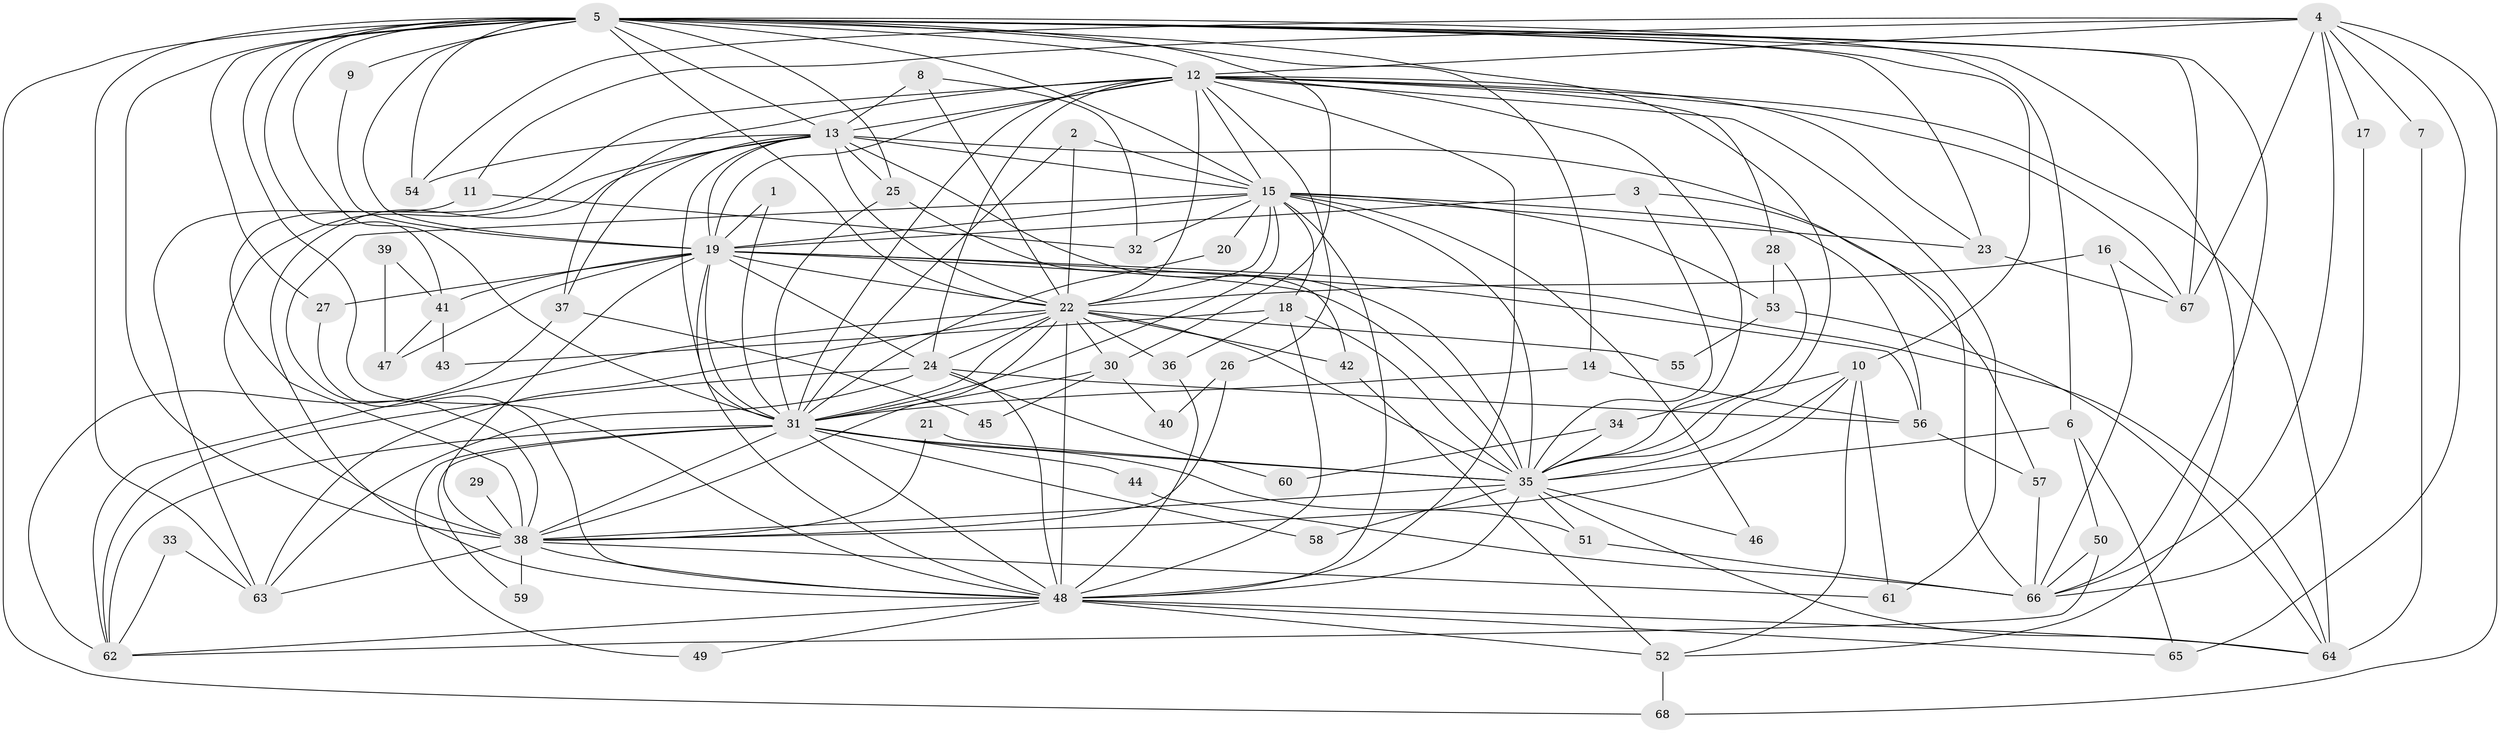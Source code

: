// original degree distribution, {27: 0.014705882352941176, 21: 0.014705882352941176, 20: 0.014705882352941176, 22: 0.007352941176470588, 26: 0.022058823529411766, 4: 0.10294117647058823, 8: 0.014705882352941176, 5: 0.022058823529411766, 3: 0.22794117647058823, 2: 0.5220588235294118, 6: 0.022058823529411766, 7: 0.007352941176470588, 11: 0.007352941176470588}
// Generated by graph-tools (version 1.1) at 2025/01/03/09/25 03:01:16]
// undirected, 68 vertices, 193 edges
graph export_dot {
graph [start="1"]
  node [color=gray90,style=filled];
  1;
  2;
  3;
  4;
  5;
  6;
  7;
  8;
  9;
  10;
  11;
  12;
  13;
  14;
  15;
  16;
  17;
  18;
  19;
  20;
  21;
  22;
  23;
  24;
  25;
  26;
  27;
  28;
  29;
  30;
  31;
  32;
  33;
  34;
  35;
  36;
  37;
  38;
  39;
  40;
  41;
  42;
  43;
  44;
  45;
  46;
  47;
  48;
  49;
  50;
  51;
  52;
  53;
  54;
  55;
  56;
  57;
  58;
  59;
  60;
  61;
  62;
  63;
  64;
  65;
  66;
  67;
  68;
  1 -- 19 [weight=1.0];
  1 -- 31 [weight=2.0];
  2 -- 15 [weight=1.0];
  2 -- 22 [weight=1.0];
  2 -- 31 [weight=1.0];
  3 -- 19 [weight=1.0];
  3 -- 35 [weight=1.0];
  3 -- 57 [weight=1.0];
  4 -- 7 [weight=1.0];
  4 -- 11 [weight=1.0];
  4 -- 12 [weight=1.0];
  4 -- 17 [weight=1.0];
  4 -- 54 [weight=1.0];
  4 -- 65 [weight=1.0];
  4 -- 66 [weight=1.0];
  4 -- 67 [weight=1.0];
  4 -- 68 [weight=1.0];
  5 -- 6 [weight=1.0];
  5 -- 9 [weight=2.0];
  5 -- 10 [weight=1.0];
  5 -- 12 [weight=1.0];
  5 -- 13 [weight=1.0];
  5 -- 14 [weight=1.0];
  5 -- 15 [weight=1.0];
  5 -- 19 [weight=1.0];
  5 -- 22 [weight=1.0];
  5 -- 23 [weight=1.0];
  5 -- 25 [weight=1.0];
  5 -- 27 [weight=1.0];
  5 -- 30 [weight=1.0];
  5 -- 31 [weight=2.0];
  5 -- 35 [weight=1.0];
  5 -- 38 [weight=2.0];
  5 -- 41 [weight=1.0];
  5 -- 48 [weight=1.0];
  5 -- 52 [weight=1.0];
  5 -- 54 [weight=1.0];
  5 -- 63 [weight=1.0];
  5 -- 66 [weight=2.0];
  5 -- 67 [weight=1.0];
  5 -- 68 [weight=1.0];
  6 -- 35 [weight=1.0];
  6 -- 50 [weight=1.0];
  6 -- 65 [weight=1.0];
  7 -- 64 [weight=1.0];
  8 -- 13 [weight=1.0];
  8 -- 22 [weight=1.0];
  8 -- 32 [weight=1.0];
  9 -- 19 [weight=1.0];
  10 -- 34 [weight=1.0];
  10 -- 35 [weight=1.0];
  10 -- 38 [weight=1.0];
  10 -- 52 [weight=1.0];
  10 -- 61 [weight=1.0];
  11 -- 32 [weight=1.0];
  11 -- 63 [weight=1.0];
  12 -- 13 [weight=4.0];
  12 -- 15 [weight=1.0];
  12 -- 19 [weight=1.0];
  12 -- 22 [weight=1.0];
  12 -- 23 [weight=1.0];
  12 -- 24 [weight=1.0];
  12 -- 26 [weight=1.0];
  12 -- 28 [weight=1.0];
  12 -- 31 [weight=2.0];
  12 -- 35 [weight=1.0];
  12 -- 37 [weight=1.0];
  12 -- 38 [weight=3.0];
  12 -- 48 [weight=2.0];
  12 -- 61 [weight=1.0];
  12 -- 64 [weight=2.0];
  12 -- 67 [weight=1.0];
  13 -- 15 [weight=1.0];
  13 -- 19 [weight=1.0];
  13 -- 22 [weight=2.0];
  13 -- 25 [weight=1.0];
  13 -- 31 [weight=1.0];
  13 -- 35 [weight=1.0];
  13 -- 37 [weight=1.0];
  13 -- 38 [weight=1.0];
  13 -- 48 [weight=1.0];
  13 -- 54 [weight=1.0];
  13 -- 66 [weight=3.0];
  14 -- 31 [weight=2.0];
  14 -- 56 [weight=1.0];
  15 -- 18 [weight=1.0];
  15 -- 19 [weight=1.0];
  15 -- 20 [weight=1.0];
  15 -- 22 [weight=3.0];
  15 -- 23 [weight=1.0];
  15 -- 31 [weight=1.0];
  15 -- 32 [weight=1.0];
  15 -- 35 [weight=1.0];
  15 -- 38 [weight=1.0];
  15 -- 46 [weight=1.0];
  15 -- 48 [weight=2.0];
  15 -- 53 [weight=1.0];
  15 -- 56 [weight=1.0];
  16 -- 22 [weight=1.0];
  16 -- 66 [weight=1.0];
  16 -- 67 [weight=1.0];
  17 -- 66 [weight=1.0];
  18 -- 35 [weight=1.0];
  18 -- 36 [weight=1.0];
  18 -- 43 [weight=1.0];
  18 -- 48 [weight=1.0];
  19 -- 22 [weight=1.0];
  19 -- 24 [weight=1.0];
  19 -- 27 [weight=1.0];
  19 -- 31 [weight=1.0];
  19 -- 35 [weight=2.0];
  19 -- 38 [weight=1.0];
  19 -- 41 [weight=2.0];
  19 -- 47 [weight=1.0];
  19 -- 48 [weight=1.0];
  19 -- 56 [weight=1.0];
  19 -- 64 [weight=1.0];
  20 -- 31 [weight=1.0];
  21 -- 35 [weight=2.0];
  21 -- 38 [weight=1.0];
  22 -- 24 [weight=1.0];
  22 -- 30 [weight=1.0];
  22 -- 31 [weight=1.0];
  22 -- 35 [weight=2.0];
  22 -- 36 [weight=1.0];
  22 -- 38 [weight=1.0];
  22 -- 42 [weight=1.0];
  22 -- 48 [weight=3.0];
  22 -- 55 [weight=1.0];
  22 -- 62 [weight=2.0];
  22 -- 63 [weight=1.0];
  23 -- 67 [weight=1.0];
  24 -- 48 [weight=1.0];
  24 -- 56 [weight=1.0];
  24 -- 60 [weight=1.0];
  24 -- 62 [weight=1.0];
  24 -- 63 [weight=1.0];
  25 -- 31 [weight=1.0];
  25 -- 42 [weight=1.0];
  26 -- 38 [weight=1.0];
  26 -- 40 [weight=2.0];
  27 -- 48 [weight=1.0];
  28 -- 35 [weight=2.0];
  28 -- 53 [weight=1.0];
  29 -- 38 [weight=1.0];
  30 -- 31 [weight=1.0];
  30 -- 40 [weight=1.0];
  30 -- 45 [weight=1.0];
  31 -- 35 [weight=1.0];
  31 -- 38 [weight=1.0];
  31 -- 44 [weight=1.0];
  31 -- 48 [weight=1.0];
  31 -- 49 [weight=1.0];
  31 -- 51 [weight=1.0];
  31 -- 58 [weight=1.0];
  31 -- 59 [weight=1.0];
  31 -- 62 [weight=1.0];
  33 -- 62 [weight=1.0];
  33 -- 63 [weight=1.0];
  34 -- 35 [weight=2.0];
  34 -- 60 [weight=1.0];
  35 -- 38 [weight=1.0];
  35 -- 46 [weight=1.0];
  35 -- 48 [weight=2.0];
  35 -- 51 [weight=1.0];
  35 -- 58 [weight=1.0];
  35 -- 64 [weight=1.0];
  36 -- 48 [weight=1.0];
  37 -- 45 [weight=1.0];
  37 -- 62 [weight=1.0];
  38 -- 48 [weight=1.0];
  38 -- 59 [weight=2.0];
  38 -- 61 [weight=1.0];
  38 -- 63 [weight=1.0];
  39 -- 41 [weight=1.0];
  39 -- 47 [weight=1.0];
  41 -- 43 [weight=1.0];
  41 -- 47 [weight=1.0];
  42 -- 52 [weight=1.0];
  44 -- 66 [weight=1.0];
  48 -- 49 [weight=1.0];
  48 -- 52 [weight=1.0];
  48 -- 62 [weight=1.0];
  48 -- 64 [weight=1.0];
  48 -- 65 [weight=1.0];
  50 -- 62 [weight=1.0];
  50 -- 66 [weight=1.0];
  51 -- 66 [weight=1.0];
  52 -- 68 [weight=1.0];
  53 -- 55 [weight=1.0];
  53 -- 64 [weight=1.0];
  56 -- 57 [weight=1.0];
  57 -- 66 [weight=1.0];
}
